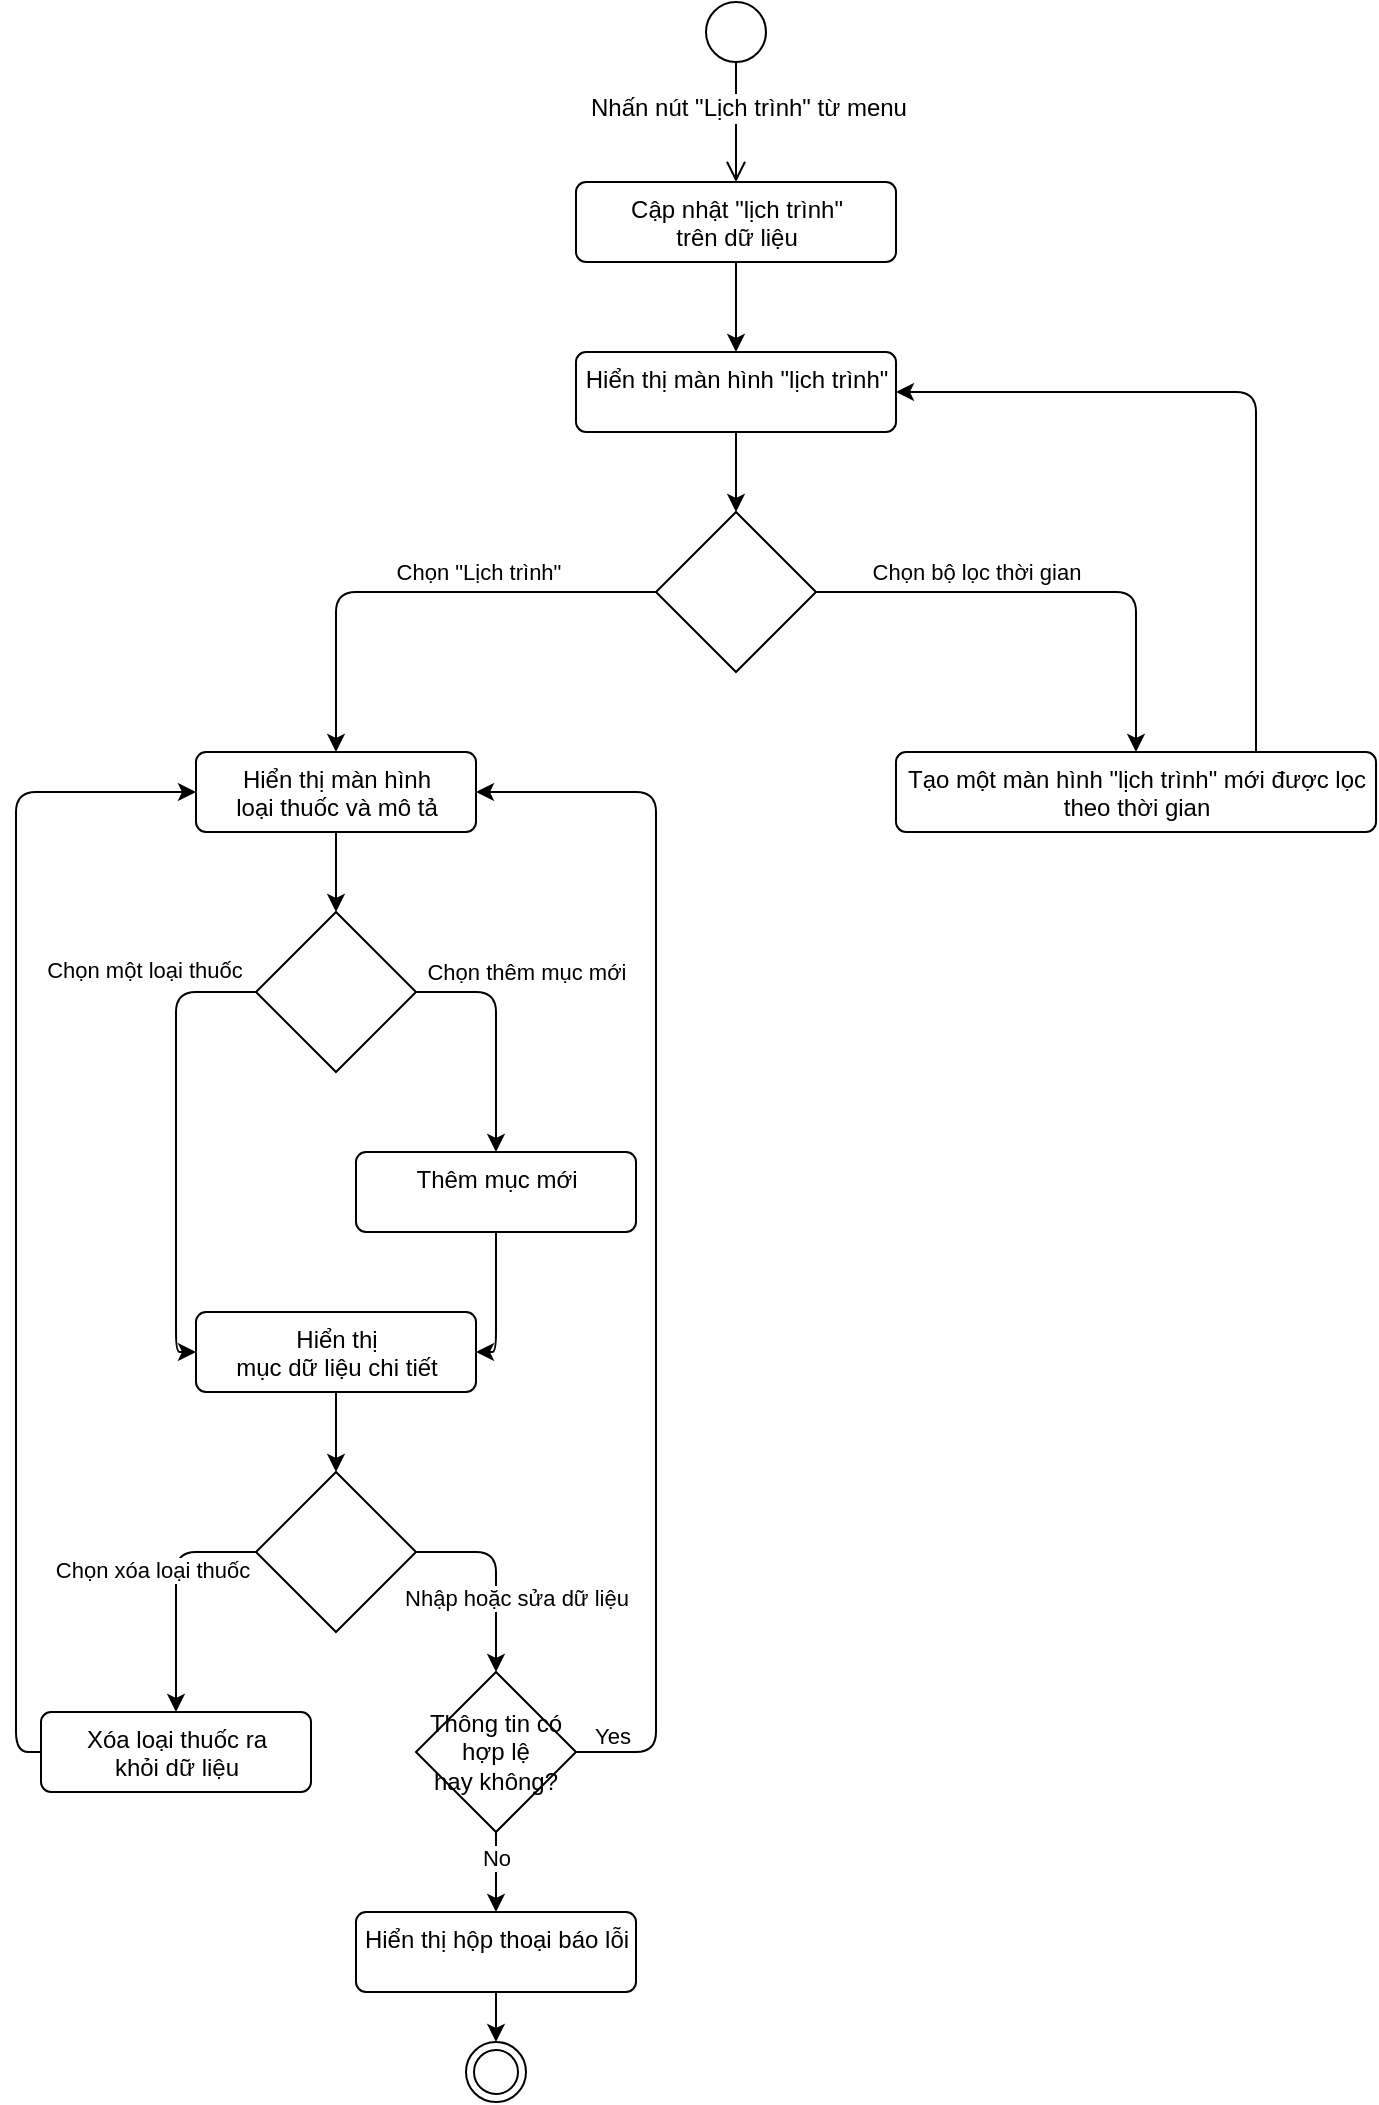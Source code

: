 <mxfile>
    <diagram id="m-smuQZ3tWp5vd1Wv-vX" name="Page-1">
        <mxGraphModel dx="782" dy="568" grid="1" gridSize="10" guides="1" tooltips="1" connect="1" arrows="1" fold="1" page="1" pageScale="1" pageWidth="850" pageHeight="1100" math="0" shadow="0">
            <root>
                <mxCell id="0"/>
                <mxCell id="1" parent="0"/>
                <mxCell id="07s2pkMZrE9FU4j_POgc-5" value="" style="ellipse;strokeColor=default;fillColor=default;" parent="1" vertex="1">
                    <mxGeometry x="425" y="25" width="30" height="30" as="geometry"/>
                </mxCell>
                <mxCell id="kKSSV0pdLDQAa24ro0ib-4" value="" style="endArrow=open;startArrow=none;endFill=0;startFill=0;endSize=8;html=1;verticalAlign=bottom;labelBackgroundColor=none;strokeWidth=1;exitX=0.5;exitY=1;exitDx=0;exitDy=0;entryX=0.5;entryY=0;entryDx=0;entryDy=0;" parent="1" source="07s2pkMZrE9FU4j_POgc-5" target="kROlDfm4qN2trWCmuW8O-1" edge="1">
                    <mxGeometry width="160" relative="1" as="geometry">
                        <mxPoint x="440" y="95" as="sourcePoint"/>
                        <mxPoint x="440" y="105" as="targetPoint"/>
                    </mxGeometry>
                </mxCell>
                <mxCell id="6DHz0Ag_fvfWVsrVTo_6-12" value="" style="edgeStyle=none;html=1;fontFamily=Helvetica;exitX=0.5;exitY=1;exitDx=0;exitDy=0;entryX=0.5;entryY=0;entryDx=0;entryDy=0;" parent="1" source="kROlDfm4qN2trWCmuW8O-1" target="07s2pkMZrE9FU4j_POgc-13" edge="1">
                    <mxGeometry relative="1" as="geometry">
                        <mxPoint x="440" y="145" as="targetPoint"/>
                        <mxPoint x="440" y="120" as="sourcePoint"/>
                    </mxGeometry>
                </mxCell>
                <mxCell id="6DHz0Ag_fvfWVsrVTo_6-15" value="" style="edgeStyle=none;html=1;fontFamily=Helvetica;entryX=0;entryY=0.5;entryDx=0;entryDy=0;" parent="1" target="07s2pkMZrE9FU4j_POgc-13" edge="1">
                    <mxGeometry relative="1" as="geometry">
                        <mxPoint x="560" y="205" as="targetPoint"/>
                        <mxPoint x="495" y="200" as="sourcePoint"/>
                    </mxGeometry>
                </mxCell>
                <mxCell id="6DHz0Ag_fvfWVsrVTo_6-17" value="" style="edgeStyle=none;html=1;fontFamily=Helvetica;exitX=0.5;exitY=1;exitDx=0;exitDy=0;" parent="1" source="07s2pkMZrE9FU4j_POgc-13" target="6DHz0Ag_fvfWVsrVTo_6-16" edge="1">
                    <mxGeometry relative="1" as="geometry">
                        <mxPoint x="640" y="235" as="sourcePoint"/>
                    </mxGeometry>
                </mxCell>
                <mxCell id="VMrrEeSAnlXlzazqN0B1-26" style="edgeStyle=none;html=1;entryX=0.5;entryY=0;entryDx=0;entryDy=0;exitX=1;exitY=0.5;exitDx=0;exitDy=0;" parent="1" source="6DHz0Ag_fvfWVsrVTo_6-16" target="6DHz0Ag_fvfWVsrVTo_6-24" edge="1">
                    <mxGeometry relative="1" as="geometry">
                        <Array as="points">
                            <mxPoint x="640" y="320"/>
                        </Array>
                    </mxGeometry>
                </mxCell>
                <mxCell id="VMrrEeSAnlXlzazqN0B1-27" value="Chọn bộ lọc thời gian" style="edgeLabel;html=1;align=center;verticalAlign=middle;resizable=0;points=[];fontColor=default;labelBackgroundColor=default;labelBorderColor=none;" parent="VMrrEeSAnlXlzazqN0B1-26" vertex="1" connectable="0">
                    <mxGeometry x="-0.461" y="1" relative="1" as="geometry">
                        <mxPoint x="15" y="-9" as="offset"/>
                    </mxGeometry>
                </mxCell>
                <mxCell id="VMrrEeSAnlXlzazqN0B1-29" style="edgeStyle=none;html=1;entryX=0.5;entryY=0;entryDx=0;entryDy=0;exitX=0;exitY=0.5;exitDx=0;exitDy=0;" parent="1" source="6DHz0Ag_fvfWVsrVTo_6-16" target="07s2pkMZrE9FU4j_POgc-16" edge="1">
                    <mxGeometry relative="1" as="geometry">
                        <Array as="points">
                            <mxPoint x="240" y="320"/>
                        </Array>
                    </mxGeometry>
                </mxCell>
                <mxCell id="VMrrEeSAnlXlzazqN0B1-30" value="Chọn &quot;Lịch trình&quot;" style="edgeLabel;html=1;align=center;verticalAlign=middle;resizable=0;points=[];fontColor=default;labelBackgroundColor=default;labelBorderColor=none;" parent="VMrrEeSAnlXlzazqN0B1-29" vertex="1" connectable="0">
                    <mxGeometry x="-0.236" y="-3" relative="1" as="geometry">
                        <mxPoint x="2" y="-7" as="offset"/>
                    </mxGeometry>
                </mxCell>
                <mxCell id="6DHz0Ag_fvfWVsrVTo_6-16" value="" style="rhombus;whiteSpace=wrap;html=1;fillColor=default;strokeColor=default;fontColor=default;" parent="1" vertex="1">
                    <mxGeometry x="400" y="280" width="80" height="80" as="geometry"/>
                </mxCell>
                <mxCell id="07s2pkMZrE9FU4j_POgc-13" value="Hiển thị màn hình &quot;lịch trình&quot;" style="html=1;align=center;verticalAlign=top;rounded=1;absoluteArcSize=1;arcSize=10;dashed=0;fillColor=default;strokeColor=default;fontColor=default;" parent="1" vertex="1">
                    <mxGeometry x="360" y="200" width="160" height="40" as="geometry"/>
                </mxCell>
                <mxCell id="07s2pkMZrE9FU4j_POgc-30" style="edgeStyle=none;html=1;exitX=0.213;exitY=0.992;exitDx=0;exitDy=0;entryX=0.5;entryY=0;entryDx=0;entryDy=0;exitPerimeter=0;strokeColor=none;" parent="1" source="07s2pkMZrE9FU4j_POgc-16" edge="1">
                    <mxGeometry relative="1" as="geometry">
                        <mxPoint x="115" y="563.4" as="targetPoint"/>
                        <Array as="points">
                            <mxPoint x="315" y="483.4"/>
                            <mxPoint x="115" y="483.4"/>
                        </Array>
                    </mxGeometry>
                </mxCell>
                <mxCell id="07s2pkMZrE9FU4j_POgc-37" style="edgeStyle=none;html=1;exitX=0;exitY=0.5;exitDx=0;exitDy=0;entryX=0;entryY=0.5;entryDx=0;entryDy=0;" parent="1" source="7" target="07s2pkMZrE9FU4j_POgc-28" edge="1">
                    <mxGeometry relative="1" as="geometry">
                        <Array as="points">
                            <mxPoint x="160" y="520"/>
                            <mxPoint x="160" y="700"/>
                        </Array>
                        <mxPoint x="220.0" y="480" as="sourcePoint"/>
                    </mxGeometry>
                </mxCell>
                <mxCell id="07s2pkMZrE9FU4j_POgc-38" style="edgeStyle=none;html=1;exitX=1;exitY=0.5;exitDx=0;exitDy=0;entryX=0.5;entryY=0;entryDx=0;entryDy=0;" parent="1" source="7" target="07s2pkMZrE9FU4j_POgc-34" edge="1">
                    <mxGeometry relative="1" as="geometry">
                        <mxPoint x="260.0" y="480" as="sourcePoint"/>
                        <Array as="points">
                            <mxPoint x="320" y="520"/>
                        </Array>
                    </mxGeometry>
                </mxCell>
                <mxCell id="8" style="edgeStyle=none;html=1;entryX=0.5;entryY=0;entryDx=0;entryDy=0;" parent="1" source="07s2pkMZrE9FU4j_POgc-16" target="7" edge="1">
                    <mxGeometry relative="1" as="geometry"/>
                </mxCell>
                <mxCell id="07s2pkMZrE9FU4j_POgc-16" value="Hiển thị màn hình &lt;br&gt;loại thuốc và mô tả" style="html=1;align=center;verticalAlign=top;rounded=1;absoluteArcSize=1;arcSize=10;dashed=0;strokeColor=default;fillColor=default;fontColor=default;" parent="1" vertex="1">
                    <mxGeometry x="170" y="400" width="140" height="40" as="geometry"/>
                </mxCell>
                <mxCell id="VMrrEeSAnlXlzazqN0B1-31" style="edgeStyle=none;html=1;entryX=1;entryY=0.5;entryDx=0;entryDy=0;exitX=0.75;exitY=0;exitDx=0;exitDy=0;" parent="1" source="6DHz0Ag_fvfWVsrVTo_6-24" target="07s2pkMZrE9FU4j_POgc-13" edge="1">
                    <mxGeometry relative="1" as="geometry">
                        <Array as="points">
                            <mxPoint x="700" y="220"/>
                        </Array>
                        <mxPoint x="680" y="320" as="sourcePoint"/>
                    </mxGeometry>
                </mxCell>
                <mxCell id="6DHz0Ag_fvfWVsrVTo_6-24" value="Tạo một màn hình &quot;lịch trình&quot; mới được lọc &lt;br&gt;theo thời gian" style="html=1;align=center;verticalAlign=top;rounded=1;absoluteArcSize=1;arcSize=10;dashed=0;strokeColor=default;fillColor=default;fontColor=default;" parent="1" vertex="1">
                    <mxGeometry x="520" y="400" width="240" height="40" as="geometry"/>
                </mxCell>
                <mxCell id="07s2pkMZrE9FU4j_POgc-23" style="edgeStyle=none;html=1;exitX=1;exitY=0.5;exitDx=0;exitDy=0;entryX=1;entryY=0.5;entryDx=0;entryDy=0;" parent="1" source="07s2pkMZrE9FU4j_POgc-20" target="07s2pkMZrE9FU4j_POgc-16" edge="1">
                    <mxGeometry relative="1" as="geometry">
                        <mxPoint x="350" y="600" as="targetPoint"/>
                        <Array as="points">
                            <mxPoint x="400" y="900"/>
                            <mxPoint x="400" y="420"/>
                        </Array>
                        <mxPoint x="390" y="800" as="sourcePoint"/>
                    </mxGeometry>
                </mxCell>
                <mxCell id="VMrrEeSAnlXlzazqN0B1-32" style="edgeStyle=none;html=1;exitX=0.5;exitY=1;exitDx=0;exitDy=0;entryX=0.5;entryY=0;entryDx=0;entryDy=0;" parent="1" source="07s2pkMZrE9FU4j_POgc-20" target="kKSSV0pdLDQAa24ro0ib-21" edge="1">
                    <mxGeometry relative="1" as="geometry"/>
                </mxCell>
                <mxCell id="VMrrEeSAnlXlzazqN0B1-33" value="No" style="edgeLabel;html=1;align=center;verticalAlign=middle;resizable=0;points=[];fontColor=default;labelBackgroundColor=default;labelBorderColor=none;" parent="VMrrEeSAnlXlzazqN0B1-32" vertex="1" connectable="0">
                    <mxGeometry x="-0.521" y="1" relative="1" as="geometry">
                        <mxPoint x="-1" y="3" as="offset"/>
                    </mxGeometry>
                </mxCell>
                <mxCell id="07s2pkMZrE9FU4j_POgc-20" value="Thông tin có hợp lệ &lt;br&gt;hay không?" style="rhombus;whiteSpace=wrap;html=1;fillColor=default;strokeColor=default;fontColor=default;" parent="1" vertex="1">
                    <mxGeometry x="280" y="860" width="80" height="80" as="geometry"/>
                </mxCell>
                <mxCell id="VMrrEeSAnlXlzazqN0B1-3" style="edgeStyle=none;html=1;entryX=0.5;entryY=0;entryDx=0;entryDy=0;" parent="1" source="kKSSV0pdLDQAa24ro0ib-21" target="UZ3tQ7VzCqlkZ4Yggond-1" edge="1">
                    <mxGeometry relative="1" as="geometry">
                        <mxPoint x="320" y="1033.4" as="targetPoint"/>
                    </mxGeometry>
                </mxCell>
                <mxCell id="kKSSV0pdLDQAa24ro0ib-21" value="Hiển thị hộp thoại báo lỗi" style="html=1;align=center;verticalAlign=top;rounded=1;absoluteArcSize=1;arcSize=10;dashed=0;fillColor=default;strokeColor=default;fontColor=default;" parent="1" vertex="1">
                    <mxGeometry x="250" y="980" width="140" height="40" as="geometry"/>
                </mxCell>
                <mxCell id="07s2pkMZrE9FU4j_POgc-29" style="edgeStyle=none;html=1;exitX=1;exitY=0.5;exitDx=0;exitDy=0;entryX=0.5;entryY=0;entryDx=0;entryDy=0;" parent="1" source="3" target="07s2pkMZrE9FU4j_POgc-20" edge="1">
                    <mxGeometry relative="1" as="geometry">
                        <mxPoint x="320" y="850" as="targetPoint"/>
                        <mxPoint x="280" y="860" as="sourcePoint"/>
                        <Array as="points">
                            <mxPoint x="320" y="800"/>
                        </Array>
                    </mxGeometry>
                </mxCell>
                <mxCell id="kKSSV0pdLDQAa24ro0ib-25" value="Nhập hoặc sửa dữ liệu" style="edgeLabel;html=1;align=center;verticalAlign=middle;resizable=0;points=[];fontColor=default;labelBackgroundColor=default;labelBorderColor=none;" parent="07s2pkMZrE9FU4j_POgc-29" connectable="0" vertex="1">
                    <mxGeometry x="-0.413" y="4" relative="1" as="geometry">
                        <mxPoint x="20" y="27" as="offset"/>
                    </mxGeometry>
                </mxCell>
                <mxCell id="VMrrEeSAnlXlzazqN0B1-22" style="edgeStyle=none;html=1;entryX=0.5;entryY=0;entryDx=0;entryDy=0;exitX=0;exitY=0.5;exitDx=0;exitDy=0;" parent="1" source="3" target="VMrrEeSAnlXlzazqN0B1-13" edge="1">
                    <mxGeometry relative="1" as="geometry">
                        <Array as="points">
                            <mxPoint x="160" y="800"/>
                        </Array>
                    </mxGeometry>
                </mxCell>
                <mxCell id="VMrrEeSAnlXlzazqN0B1-23" value="Chọn xóa loại thuốc" style="edgeLabel;html=1;align=center;verticalAlign=middle;resizable=0;points=[];fontColor=default;labelBackgroundColor=default;labelBorderColor=none;" parent="VMrrEeSAnlXlzazqN0B1-22" vertex="1" connectable="0">
                    <mxGeometry x="-0.217" y="-1" relative="1" as="geometry">
                        <mxPoint x="-11" y="2" as="offset"/>
                    </mxGeometry>
                </mxCell>
                <mxCell id="4" style="edgeStyle=none;html=1;entryX=0.5;entryY=0;entryDx=0;entryDy=0;" parent="1" source="07s2pkMZrE9FU4j_POgc-28" target="3" edge="1">
                    <mxGeometry relative="1" as="geometry"/>
                </mxCell>
                <mxCell id="07s2pkMZrE9FU4j_POgc-28" value="Hiển thị &lt;br&gt;mục dữ liệu chi tiết" style="html=1;align=center;verticalAlign=top;rounded=1;absoluteArcSize=1;arcSize=10;dashed=0;strokeColor=default;fillColor=default;fontColor=default;" parent="1" vertex="1">
                    <mxGeometry x="170" y="680" width="140" height="40" as="geometry"/>
                </mxCell>
                <mxCell id="07s2pkMZrE9FU4j_POgc-35" style="edgeStyle=none;html=1;entryX=1;entryY=0.5;entryDx=0;entryDy=0;" parent="1" source="07s2pkMZrE9FU4j_POgc-34" target="07s2pkMZrE9FU4j_POgc-28" edge="1">
                    <mxGeometry relative="1" as="geometry">
                        <Array as="points">
                            <mxPoint x="320" y="700"/>
                        </Array>
                    </mxGeometry>
                </mxCell>
                <mxCell id="07s2pkMZrE9FU4j_POgc-34" value="Thêm mục mới" style="html=1;align=center;verticalAlign=top;rounded=1;absoluteArcSize=1;arcSize=10;dashed=0;strokeColor=default;fillColor=default;fontColor=default;" parent="1" vertex="1">
                    <mxGeometry x="250" y="600" width="140" height="40" as="geometry"/>
                </mxCell>
                <mxCell id="kROlDfm4qN2trWCmuW8O-1" value="Cập nhật &quot;lịch trình&quot; &lt;br&gt;trên dữ liệu" style="html=1;align=center;verticalAlign=top;rounded=1;absoluteArcSize=1;arcSize=10;dashed=0;fillColor=default;strokeColor=default;fontColor=default;" parent="1" vertex="1">
                    <mxGeometry x="360" y="115" width="160" height="40" as="geometry"/>
                </mxCell>
                <mxCell id="VMrrEeSAnlXlzazqN0B1-25" style="edgeStyle=none;html=1;entryX=0;entryY=0.5;entryDx=0;entryDy=0;exitX=0;exitY=0.5;exitDx=0;exitDy=0;" parent="1" source="VMrrEeSAnlXlzazqN0B1-13" target="07s2pkMZrE9FU4j_POgc-16" edge="1">
                    <mxGeometry relative="1" as="geometry">
                        <mxPoint x="80" y="800" as="sourcePoint"/>
                        <Array as="points">
                            <mxPoint x="80" y="900"/>
                            <mxPoint x="80" y="420"/>
                        </Array>
                    </mxGeometry>
                </mxCell>
                <mxCell id="VMrrEeSAnlXlzazqN0B1-13" value="Xóa loại thuốc ra &lt;br&gt;khỏi dữ liệu" style="html=1;align=center;verticalAlign=top;rounded=1;absoluteArcSize=1;arcSize=10;dashed=0;strokeColor=default;fillColor=default;fontColor=default;" parent="1" vertex="1">
                    <mxGeometry x="92.5" y="880" width="135" height="40" as="geometry"/>
                </mxCell>
                <mxCell id="UZ3tQ7VzCqlkZ4Yggond-1" value="" style="ellipse;html=1;shape=endState;fillColor=default;strokeColor=default;" parent="1" vertex="1">
                    <mxGeometry x="305" y="1045" width="30" height="30" as="geometry"/>
                </mxCell>
                <mxCell id="3" value="" style="rhombus;whiteSpace=wrap;html=1;fillColor=default;strokeColor=default;fontColor=default;" parent="1" vertex="1">
                    <mxGeometry x="200" y="760" width="80" height="80" as="geometry"/>
                </mxCell>
                <mxCell id="7" value="" style="rhombus;whiteSpace=wrap;html=1;fillColor=default;strokeColor=default;fontColor=default;" parent="1" vertex="1">
                    <mxGeometry x="200" y="480" width="80" height="80" as="geometry"/>
                </mxCell>
                <mxCell id="07s2pkMZrE9FU4j_POgc-24" value="Yes" style="edgeLabel;html=1;align=center;verticalAlign=middle;resizable=0;points=[];fontColor=default;labelBackgroundColor=default;labelBorderColor=none;" parent="1" connectable="0" vertex="1">
                    <mxGeometry x="380.0" y="890.0" as="geometry">
                        <mxPoint x="-2" y="2" as="offset"/>
                    </mxGeometry>
                </mxCell>
                <mxCell id="07s2pkMZrE9FU4j_POgc-39" value="Chọn thêm mục mới" style="edgeLabel;html=1;align=center;verticalAlign=middle;resizable=0;points=[];fontColor=default;labelBackgroundColor=default;labelBorderColor=none;" parent="1" connectable="0" vertex="1">
                    <mxGeometry x="334.998" y="510" as="geometry"/>
                </mxCell>
                <mxCell id="07s2pkMZrE9FU4j_POgc-40" value="Chọn một loại thuốc" style="edgeLabel;html=1;align=center;verticalAlign=middle;resizable=0;points=[];fontColor=default;labelBackgroundColor=default;labelBorderColor=none;" parent="1" connectable="0" vertex="1">
                    <mxGeometry x="149.998" y="510" as="geometry">
                        <mxPoint x="-6" y="-1" as="offset"/>
                    </mxGeometry>
                </mxCell>
                <mxCell id="UYuMyrNemvjMnLTvtcO2-9" value="&lt;span style=&quot;font-size: 12px;&quot;&gt;Nhấn nút &quot;Lịch trình&quot; từ menu&lt;/span&gt;" style="edgeLabel;html=1;align=center;verticalAlign=middle;resizable=0;points=[];fontColor=default;labelBackgroundColor=default;labelBorderColor=none;" parent="1" vertex="1" connectable="0">
                    <mxGeometry x="440.002" y="80" as="geometry">
                        <mxPoint x="6" y="-2" as="offset"/>
                    </mxGeometry>
                </mxCell>
            </root>
        </mxGraphModel>
    </diagram>
    <diagram id="nwYuLdeBcK9p0a6AWQzT" name="Page-2">
        <mxGraphModel dx="782" dy="568" grid="1" gridSize="10" guides="1" tooltips="1" connect="1" arrows="1" fold="1" page="1" pageScale="1" pageWidth="850" pageHeight="1100" math="0" shadow="0">
            <root>
                <mxCell id="0"/>
                <mxCell id="1" parent="0"/>
                <mxCell id="d_o69x3hT57u75AAa6D6-3" style="edgeStyle=none;html=1;entryX=0.5;entryY=0;entryDx=0;entryDy=0;" parent="1" source="d_o69x3hT57u75AAa6D6-1" target="d_o69x3hT57u75AAa6D6-2" edge="1">
                    <mxGeometry relative="1" as="geometry"/>
                </mxCell>
                <mxCell id="d_o69x3hT57u75AAa6D6-1" value="" style="ellipse;strokeColor=default;fillColor=default;" parent="1" vertex="1">
                    <mxGeometry x="345" y="25" width="30" height="30" as="geometry"/>
                </mxCell>
                <mxCell id="OLQUmn3Dq6ofS2Och_oJ-1" style="edgeStyle=none;html=1;entryX=0.5;entryY=0;entryDx=0;entryDy=0;" parent="1" source="d_o69x3hT57u75AAa6D6-2" target="PnwjzrtE5DjLxzYy0clK-1" edge="1">
                    <mxGeometry relative="1" as="geometry"/>
                </mxCell>
                <mxCell id="d_o69x3hT57u75AAa6D6-2" value="Check time schedule" style="html=1;align=center;verticalAlign=top;rounded=0;absoluteArcSize=1;arcSize=10;dashed=0;strokeColor=default;fillColor=default;fontColor=default;gradientColor=none;shadow=1;" parent="1" vertex="1">
                    <mxGeometry x="290" y="80" width="140" height="40" as="geometry"/>
                </mxCell>
                <mxCell id="_o5gprYMVOXElnT-oMX5-2" style="edgeStyle=none;html=1;entryX=0.5;entryY=0;entryDx=0;entryDy=0;" parent="1" source="PnwjzrtE5DjLxzYy0clK-1" target="_o5gprYMVOXElnT-oMX5-1" edge="1">
                    <mxGeometry relative="1" as="geometry">
                        <Array as="points">
                            <mxPoint x="520" y="200"/>
                        </Array>
                    </mxGeometry>
                </mxCell>
                <mxCell id="Xhehoy3lNET_33aS6uVN-1" value="Yes" style="edgeLabel;html=1;align=center;verticalAlign=middle;resizable=0;points=[];fontColor=default;labelBackgroundColor=default;" parent="_o5gprYMVOXElnT-oMX5-2" connectable="0" vertex="1">
                    <mxGeometry x="-0.693" y="-2" relative="1" as="geometry">
                        <mxPoint as="offset"/>
                    </mxGeometry>
                </mxCell>
                <mxCell id="_o5gprYMVOXElnT-oMX5-4" style="edgeStyle=none;html=1;entryX=0.5;entryY=0;entryDx=0;entryDy=0;" parent="1" source="PnwjzrtE5DjLxzYy0clK-1" target="_o5gprYMVOXElnT-oMX5-3" edge="1">
                    <mxGeometry relative="1" as="geometry">
                        <Array as="points">
                            <mxPoint x="240" y="200"/>
                            <mxPoint x="240" y="560"/>
                            <mxPoint x="360" y="560"/>
                        </Array>
                    </mxGeometry>
                </mxCell>
                <mxCell id="PnwjzrtE5DjLxzYy0clK-1" value="Nếu tới thời gian uống thuốc" style="rhombus;whiteSpace=wrap;html=1;fillColor=default;strokeColor=default;fontColor=default;gradientColor=none;shadow=1;rounded=0;" parent="1" vertex="1">
                    <mxGeometry x="320" y="160" width="80" height="80" as="geometry"/>
                </mxCell>
                <mxCell id="Xhehoy3lNET_33aS6uVN-2" style="edgeStyle=none;html=1;entryX=0.5;entryY=0;entryDx=0;entryDy=0;" parent="1" source="_o5gprYMVOXElnT-oMX5-1" target="IZW9mgCHdk0LBGOS3dAE-3" edge="1">
                    <mxGeometry relative="1" as="geometry">
                        <mxPoint x="690" y="320" as="targetPoint"/>
                        <Array as="points">
                            <mxPoint x="680" y="320"/>
                        </Array>
                    </mxGeometry>
                </mxCell>
                <mxCell id="Xhehoy3lNET_33aS6uVN-3" value="No" style="edgeLabel;html=1;align=center;verticalAlign=middle;resizable=0;points=[];fontColor=default;labelBackgroundColor=default;" parent="Xhehoy3lNET_33aS6uVN-2" connectable="0" vertex="1">
                    <mxGeometry x="-0.329" y="2" relative="1" as="geometry">
                        <mxPoint as="offset"/>
                    </mxGeometry>
                </mxCell>
                <mxCell id="Xhehoy3lNET_33aS6uVN-4" style="edgeStyle=none;html=1;exitX=0;exitY=0.5;exitDx=0;exitDy=0;entryX=0;entryY=0.5;entryDx=0;entryDy=0;" parent="1" source="_o5gprYMVOXElnT-oMX5-1" target="_o5gprYMVOXElnT-oMX5-3" edge="1">
                    <mxGeometry relative="1" as="geometry">
                        <Array as="points">
                            <mxPoint x="200" y="320"/>
                            <mxPoint x="200" y="620"/>
                        </Array>
                    </mxGeometry>
                </mxCell>
                <mxCell id="Xhehoy3lNET_33aS6uVN-5" value="Yes" style="edgeLabel;html=1;align=center;verticalAlign=middle;resizable=0;points=[];fontColor=default;labelBackgroundColor=default;" parent="Xhehoy3lNET_33aS6uVN-4" connectable="0" vertex="1">
                    <mxGeometry x="-0.52" y="-4" relative="1" as="geometry">
                        <mxPoint as="offset"/>
                    </mxGeometry>
                </mxCell>
                <mxCell id="_o5gprYMVOXElnT-oMX5-1" value="Check xem đã xác nhận uống thuốc chưa" style="rhombus;whiteSpace=wrap;html=1;fillColor=default;strokeColor=default;fontColor=default;gradientColor=none;shadow=1;rounded=0;" parent="1" vertex="1">
                    <mxGeometry x="480" y="280" width="80" height="80" as="geometry"/>
                </mxCell>
                <mxCell id="_o5gprYMVOXElnT-oMX5-3" value="" style="ellipse;html=1;shape=endState;strokeColor=default;fillColor=default;" parent="1" vertex="1">
                    <mxGeometry x="345" y="605" width="30" height="30" as="geometry"/>
                </mxCell>
                <mxCell id="IZW9mgCHdk0LBGOS3dAE-5" style="edgeStyle=none;html=1;entryX=0.5;entryY=0;entryDx=0;entryDy=0;" parent="1" source="IZW9mgCHdk0LBGOS3dAE-3" target="IZW9mgCHdk0LBGOS3dAE-4" edge="1">
                    <mxGeometry relative="1" as="geometry"/>
                </mxCell>
                <mxCell id="IZW9mgCHdk0LBGOS3dAE-3" value="Thông báo người dùng" style="html=1;align=center;verticalAlign=top;rounded=0;absoluteArcSize=1;arcSize=10;dashed=0;strokeColor=default;fillColor=default;fontColor=default;gradientColor=none;shadow=1;" parent="1" vertex="1">
                    <mxGeometry x="610" y="360" width="140" height="40" as="geometry"/>
                </mxCell>
                <mxCell id="IZW9mgCHdk0LBGOS3dAE-6" style="edgeStyle=none;html=1;entryX=0.5;entryY=1;entryDx=0;entryDy=0;exitX=0;exitY=0.5;exitDx=0;exitDy=0;" parent="1" source="IZW9mgCHdk0LBGOS3dAE-8" target="PnwjzrtE5DjLxzYy0clK-1" edge="1">
                    <mxGeometry relative="1" as="geometry">
                        <Array as="points">
                            <mxPoint x="360" y="500"/>
                        </Array>
                    </mxGeometry>
                </mxCell>
                <mxCell id="IZW9mgCHdk0LBGOS3dAE-9" style="edgeStyle=none;html=1;entryX=1;entryY=0.5;entryDx=0;entryDy=0;" parent="1" source="IZW9mgCHdk0LBGOS3dAE-4" target="IZW9mgCHdk0LBGOS3dAE-8" edge="1">
                    <mxGeometry relative="1" as="geometry"/>
                </mxCell>
                <mxCell id="IZW9mgCHdk0LBGOS3dAE-4" value="Đợi 15 phút" style="html=1;align=center;verticalAlign=top;rounded=0;absoluteArcSize=1;arcSize=10;dashed=0;strokeColor=default;fillColor=default;fontColor=default;gradientColor=none;shadow=1;" parent="1" vertex="1">
                    <mxGeometry x="610" y="480" width="140" height="40" as="geometry"/>
                </mxCell>
                <mxCell id="IZW9mgCHdk0LBGOS3dAE-12" style="edgeStyle=none;html=1;entryX=0.5;entryY=0;entryDx=0;entryDy=0;" parent="1" source="IZW9mgCHdk0LBGOS3dAE-8" target="IZW9mgCHdk0LBGOS3dAE-11" edge="1">
                    <mxGeometry relative="1" as="geometry"/>
                </mxCell>
                <mxCell id="IZW9mgCHdk0LBGOS3dAE-8" value="Check xem đã hết thời gian uống thuốc" style="rhombus;whiteSpace=wrap;html=1;fillColor=default;strokeColor=default;fontColor=default;gradientColor=none;shadow=1;rounded=0;" parent="1" vertex="1">
                    <mxGeometry x="480" y="460" width="80" height="80" as="geometry"/>
                </mxCell>
                <mxCell id="IZW9mgCHdk0LBGOS3dAE-14" style="edgeStyle=none;html=1;entryX=1;entryY=0.5;entryDx=0;entryDy=0;" parent="1" source="IZW9mgCHdk0LBGOS3dAE-11" target="_o5gprYMVOXElnT-oMX5-3" edge="1">
                    <mxGeometry relative="1" as="geometry"/>
                </mxCell>
                <mxCell id="IZW9mgCHdk0LBGOS3dAE-11" value="Đánh dấu và thông báo &lt;br&gt;người dùng bỏ cử" style="html=1;align=center;verticalAlign=top;rounded=0;absoluteArcSize=1;arcSize=10;dashed=0;strokeColor=default;fillColor=default;fontColor=default;gradientColor=none;shadow=1;" parent="1" vertex="1">
                    <mxGeometry x="450" y="600" width="140" height="40" as="geometry"/>
                </mxCell>
                <mxCell id="IZW9mgCHdk0LBGOS3dAE-1" value="No" style="edgeLabel;html=1;align=center;verticalAlign=middle;resizable=0;points=[];fontColor=default;labelBackgroundColor=default;" parent="1" connectable="0" vertex="1">
                    <mxGeometry x="280" y="190" as="geometry">
                        <mxPoint x="-6" y="6" as="offset"/>
                    </mxGeometry>
                </mxCell>
                <mxCell id="IZW9mgCHdk0LBGOS3dAE-10" value="No" style="edgeLabel;html=1;align=center;verticalAlign=middle;resizable=0;points=[];fontColor=default;labelBackgroundColor=default;" parent="1" connectable="0" vertex="1">
                    <mxGeometry x="440" y="490" as="geometry">
                        <mxPoint x="-6" y="6" as="offset"/>
                    </mxGeometry>
                </mxCell>
            </root>
        </mxGraphModel>
    </diagram>
    <diagram id="jSWbrsr6lisAm6MnRPv8" name="Page-3">
        <mxGraphModel dx="782" dy="568" grid="1" gridSize="10" guides="1" tooltips="1" connect="1" arrows="1" fold="1" page="1" pageScale="1" pageWidth="850" pageHeight="1100" math="0" shadow="0">
            <root>
                <mxCell id="0"/>
                <mxCell id="1" parent="0"/>
                <mxCell id="q_JnUQASTU2m6cAwG5xY-2" style="edgeStyle=none;html=1;entryX=0.5;entryY=0;entryDx=0;entryDy=0;" parent="1" source="wnQk6YX_-ZgvauM1Yzes-1" target="wnQk6YX_-ZgvauM1Yzes-3" edge="1">
                    <mxGeometry relative="1" as="geometry"/>
                </mxCell>
                <mxCell id="wnQk6YX_-ZgvauM1Yzes-1" value="" style="ellipse;strokeColor=default;fillColor=default;" parent="1" vertex="1">
                    <mxGeometry x="425" y="25" width="30" height="30" as="geometry"/>
                </mxCell>
                <mxCell id="wnQk6YX_-ZgvauM1Yzes-2" value="" style="ellipse;html=1;shape=endState;strokeColor=default;fillColor=default;" parent="1" vertex="1">
                    <mxGeometry x="225" y="1045" width="30" height="30" as="geometry"/>
                </mxCell>
                <mxCell id="-EvguIiDVV0eS0kSkt67-11" style="edgeStyle=none;html=1;entryX=0.5;entryY=0;entryDx=0;entryDy=0;" parent="1" source="wnQk6YX_-ZgvauM1Yzes-3" target="CrzRxahoD1yqX0nXjaQ4-4" edge="1">
                    <mxGeometry relative="1" as="geometry"/>
                </mxCell>
                <mxCell id="wnQk6YX_-ZgvauM1Yzes-3" value="Nhấn nút &lt;br&gt;Môi trường xung quanh" style="html=1;align=center;verticalAlign=top;rounded=1;absoluteArcSize=1;arcSize=10;dashed=0;fillColor=default;strokeColor=default;" parent="1" vertex="1">
                    <mxGeometry x="370" y="80" width="140" height="40" as="geometry"/>
                </mxCell>
                <mxCell id="-EvguIiDVV0eS0kSkt67-8" style="edgeStyle=none;html=1;entryX=0.5;entryY=0;entryDx=0;entryDy=0;" parent="1" source="q_JnUQASTU2m6cAwG5xY-1" target="-EvguIiDVV0eS0kSkt67-9" edge="1">
                    <mxGeometry relative="1" as="geometry">
                        <Array as="points">
                            <mxPoint x="240" y="360"/>
                        </Array>
                    </mxGeometry>
                </mxCell>
                <mxCell id="-EvguIiDVV0eS0kSkt67-12" style="edgeStyle=none;html=1;entryX=0.5;entryY=0;entryDx=0;entryDy=0;" parent="1" source="q_JnUQASTU2m6cAwG5xY-1" target="-EvguIiDVV0eS0kSkt67-1" edge="1">
                    <mxGeometry relative="1" as="geometry"/>
                </mxCell>
                <mxCell id="q_JnUQASTU2m6cAwG5xY-1" value="Các thiết bị cảm biến có hoạt động hay không" style="rhombus;whiteSpace=wrap;html=1;fillColor=default;strokeColor=default;" parent="1" vertex="1">
                    <mxGeometry x="400" y="320" width="80" height="80" as="geometry"/>
                </mxCell>
                <mxCell id="r1Lle0mGFfz6b1IhaPkq-4" style="edgeStyle=none;html=1;entryX=0.5;entryY=0;entryDx=0;entryDy=0;" parent="1" source="-EvguIiDVV0eS0kSkt67-1" target="-EvguIiDVV0eS0kSkt67-2" edge="1">
                    <mxGeometry relative="1" as="geometry"/>
                </mxCell>
                <mxCell id="-EvguIiDVV0eS0kSkt67-1" value="Các cảm biến lấy &lt;br&gt;dữ liệu từ môi trường" style="html=1;align=center;verticalAlign=top;rounded=1;absoluteArcSize=1;arcSize=10;dashed=0;fillColor=default;strokeColor=default;" parent="1" vertex="1">
                    <mxGeometry x="370" y="440" width="140" height="40" as="geometry"/>
                </mxCell>
                <mxCell id="r1Lle0mGFfz6b1IhaPkq-6" style="edgeStyle=none;html=1;entryX=0.5;entryY=0;entryDx=0;entryDy=0;" parent="1" source="-EvguIiDVV0eS0kSkt67-2" target="r1Lle0mGFfz6b1IhaPkq-5" edge="1">
                    <mxGeometry relative="1" as="geometry"/>
                </mxCell>
                <mxCell id="-EvguIiDVV0eS0kSkt67-2" value="Fetch dữ liệu từ server" style="html=1;align=center;verticalAlign=top;rounded=1;absoluteArcSize=1;arcSize=10;dashed=0;fillColor=default;strokeColor=default;" parent="1" vertex="1">
                    <mxGeometry x="370" y="520" width="140" height="40" as="geometry"/>
                </mxCell>
                <mxCell id="r1Lle0mGFfz6b1IhaPkq-2" style="edgeStyle=none;html=1;entryX=0.5;entryY=0;entryDx=0;entryDy=0;" parent="1" source="-EvguIiDVV0eS0kSkt67-9" target="wnQk6YX_-ZgvauM1Yzes-2" edge="1">
                    <mxGeometry relative="1" as="geometry"/>
                </mxCell>
                <mxCell id="-EvguIiDVV0eS0kSkt67-9" value="Báo lỗi" style="html=1;align=center;verticalAlign=top;rounded=1;absoluteArcSize=1;arcSize=10;dashed=0;strokeColor=default;fillColor=default;" parent="1" vertex="1">
                    <mxGeometry x="170" y="440" width="140" height="40" as="geometry"/>
                </mxCell>
                <mxCell id="r1Lle0mGFfz6b1IhaPkq-7" style="edgeStyle=none;html=1;entryX=1;entryY=0.5;entryDx=0;entryDy=0;" parent="1" source="r1Lle0mGFfz6b1IhaPkq-5" target="-EvguIiDVV0eS0kSkt67-2" edge="1">
                    <mxGeometry relative="1" as="geometry">
                        <Array as="points">
                            <mxPoint x="560" y="640"/>
                            <mxPoint x="560" y="540"/>
                        </Array>
                    </mxGeometry>
                </mxCell>
                <mxCell id="r1Lle0mGFfz6b1IhaPkq-11" style="edgeStyle=none;html=1;" parent="1" source="r1Lle0mGFfz6b1IhaPkq-5" target="r1Lle0mGFfz6b1IhaPkq-10" edge="1">
                    <mxGeometry relative="1" as="geometry"/>
                </mxCell>
                <mxCell id="r1Lle0mGFfz6b1IhaPkq-5" value="Dữ liệu được cập nhật trong thời gian thực" style="rhombus;whiteSpace=wrap;html=1;fillColor=default;strokeColor=default;" parent="1" vertex="1">
                    <mxGeometry x="400" y="600" width="80" height="80" as="geometry"/>
                </mxCell>
                <mxCell id="r1Lle0mGFfz6b1IhaPkq-10" value="" style="html=1;points=[];perimeter=orthogonalPerimeter;rotation=90;strokeColor=default;fillColor=default;" parent="1" vertex="1">
                    <mxGeometry x="437.5" y="600" width="5" height="240" as="geometry"/>
                </mxCell>
                <mxCell id="r1Lle0mGFfz6b1IhaPkq-12" value="Hiển thị bảng &lt;br&gt;các thông số" style="html=1;align=center;verticalAlign=top;rounded=1;absoluteArcSize=1;arcSize=10;dashed=0;strokeColor=default;fillColor=default;" parent="1" vertex="1">
                    <mxGeometry x="290" y="820" width="140" height="40" as="geometry"/>
                </mxCell>
                <mxCell id="r1Lle0mGFfz6b1IhaPkq-22" style="edgeStyle=none;html=1;entryX=0.5;entryY=0;entryDx=0;entryDy=0;" parent="1" source="r1Lle0mGFfz6b1IhaPkq-13" target="r1Lle0mGFfz6b1IhaPkq-14" edge="1">
                    <mxGeometry relative="1" as="geometry"/>
                </mxCell>
                <mxCell id="r1Lle0mGFfz6b1IhaPkq-13" value="So sánh các thông số &lt;br&gt;với mức cảnh báo" style="html=1;align=center;verticalAlign=top;rounded=1;absoluteArcSize=1;arcSize=10;dashed=0;strokeColor=default;fillColor=default;" parent="1" vertex="1">
                    <mxGeometry x="450" y="760" width="140" height="40" as="geometry"/>
                </mxCell>
                <mxCell id="r1Lle0mGFfz6b1IhaPkq-23" style="edgeStyle=none;html=1;entryX=0;entryY=0.5;entryDx=0;entryDy=0;" parent="1" source="r1Lle0mGFfz6b1IhaPkq-14" target="r1Lle0mGFfz6b1IhaPkq-15" edge="1">
                    <mxGeometry relative="1" as="geometry"/>
                </mxCell>
                <mxCell id="r1Lle0mGFfz6b1IhaPkq-14" value="Các thông số vượt quá ngưỡng cho phép" style="rhombus;whiteSpace=wrap;html=1;fillColor=default;strokeColor=default;" parent="1" vertex="1">
                    <mxGeometry x="480" y="840" width="80" height="80" as="geometry"/>
                </mxCell>
                <mxCell id="c5WmyByEFTsWVkbbnMnt-1" style="edgeStyle=none;html=1;exitX=0.5;exitY=0;exitDx=0;exitDy=0;entryX=1;entryY=0.5;entryDx=0;entryDy=0;" parent="1" source="r1Lle0mGFfz6b1IhaPkq-15" target="r1Lle0mGFfz6b1IhaPkq-12" edge="1">
                    <mxGeometry relative="1" as="geometry">
                        <Array as="points">
                            <mxPoint x="680" y="840"/>
                        </Array>
                    </mxGeometry>
                </mxCell>
                <mxCell id="r1Lle0mGFfz6b1IhaPkq-15" value="Cảnh báo người dùng" style="html=1;align=center;verticalAlign=top;rounded=1;absoluteArcSize=1;arcSize=10;dashed=0;strokeColor=default;fillColor=default;" parent="1" vertex="1">
                    <mxGeometry x="610" y="860" width="140" height="40" as="geometry"/>
                </mxCell>
                <mxCell id="r1Lle0mGFfz6b1IhaPkq-17" style="edgeStyle=none;html=1;exitX=0.5;exitY=0.833;exitDx=0;exitDy=0;exitPerimeter=0;entryX=0.5;entryY=0;entryDx=0;entryDy=0;" parent="1" source="r1Lle0mGFfz6b1IhaPkq-10" target="r1Lle0mGFfz6b1IhaPkq-12" edge="1">
                    <mxGeometry relative="1" as="geometry">
                        <mxPoint x="450" y="690" as="sourcePoint"/>
                        <mxPoint x="450" y="727.5" as="targetPoint"/>
                    </mxGeometry>
                </mxCell>
                <mxCell id="r1Lle0mGFfz6b1IhaPkq-18" style="edgeStyle=none;html=1;entryX=0.5;entryY=0;entryDx=0;entryDy=0;exitX=0.5;exitY=0.167;exitDx=0;exitDy=0;exitPerimeter=0;" parent="1" source="r1Lle0mGFfz6b1IhaPkq-10" target="r1Lle0mGFfz6b1IhaPkq-13" edge="1">
                    <mxGeometry relative="1" as="geometry">
                        <mxPoint x="550" y="740" as="sourcePoint"/>
                        <mxPoint x="370" y="770" as="targetPoint"/>
                    </mxGeometry>
                </mxCell>
                <mxCell id="r1Lle0mGFfz6b1IhaPkq-19" value="" style="html=1;points=[];perimeter=orthogonalPerimeter;rotation=90;fillColor=default;strokeColor=default;" parent="1" vertex="1">
                    <mxGeometry x="437.5" y="840" width="5" height="240" as="geometry"/>
                </mxCell>
                <mxCell id="r1Lle0mGFfz6b1IhaPkq-20" style="edgeStyle=none;html=1;exitX=0.5;exitY=1;exitDx=0;exitDy=0;entryX=0.5;entryY=0.833;entryDx=0;entryDy=0;entryPerimeter=0;" parent="1" source="r1Lle0mGFfz6b1IhaPkq-12" target="r1Lle0mGFfz6b1IhaPkq-19" edge="1">
                    <mxGeometry relative="1" as="geometry">
                        <mxPoint x="359.59" y="1030" as="sourcePoint"/>
                        <mxPoint x="449.59" y="960" as="targetPoint"/>
                    </mxGeometry>
                </mxCell>
                <mxCell id="r1Lle0mGFfz6b1IhaPkq-21" style="edgeStyle=none;html=1;entryX=0.5;entryY=0.167;entryDx=0;entryDy=0;exitX=0.5;exitY=1;exitDx=0;exitDy=0;entryPerimeter=0;" parent="1" source="r1Lle0mGFfz6b1IhaPkq-14" target="r1Lle0mGFfz6b1IhaPkq-19" edge="1">
                    <mxGeometry relative="1" as="geometry">
                        <mxPoint x="519.59" y="1030" as="sourcePoint"/>
                        <mxPoint x="549.59" y="1010" as="targetPoint"/>
                    </mxGeometry>
                </mxCell>
                <mxCell id="CrzRxahoD1yqX0nXjaQ4-2" style="edgeStyle=none;html=1;exitX=0.5;exitY=0.5;exitDx=0;exitDy=0;exitPerimeter=0;" parent="1" source="r1Lle0mGFfz6b1IhaPkq-19" target="CrzRxahoD1yqX0nXjaQ4-1" edge="1">
                    <mxGeometry relative="1" as="geometry"/>
                </mxCell>
                <mxCell id="CrzRxahoD1yqX0nXjaQ4-12" style="edgeStyle=none;html=1;entryX=1;entryY=0.5;entryDx=0;entryDy=0;" parent="1" source="CrzRxahoD1yqX0nXjaQ4-1" target="wnQk6YX_-ZgvauM1Yzes-2" edge="1">
                    <mxGeometry relative="1" as="geometry"/>
                </mxCell>
                <mxCell id="CrzRxahoD1yqX0nXjaQ4-1" value="Hiển thị bảng &lt;br&gt;thông số chi tiết" style="html=1;align=center;verticalAlign=top;rounded=1;absoluteArcSize=1;arcSize=10;dashed=0;strokeColor=default;fillColor=default;" parent="1" vertex="1">
                    <mxGeometry x="370" y="1040" width="140" height="40" as="geometry"/>
                </mxCell>
                <mxCell id="CrzRxahoD1yqX0nXjaQ4-5" style="edgeStyle=none;html=1;entryX=0.5;entryY=0;entryDx=0;entryDy=0;" parent="1" source="CrzRxahoD1yqX0nXjaQ4-4" target="q_JnUQASTU2m6cAwG5xY-1" edge="1">
                    <mxGeometry relative="1" as="geometry"/>
                </mxCell>
                <mxCell id="CrzRxahoD1yqX0nXjaQ4-4" value="Chức năng đã bật hay chưa" style="rhombus;whiteSpace=wrap;html=1;fillColor=default;strokeColor=default;" parent="1" vertex="1">
                    <mxGeometry x="400" y="160" width="80" height="80" as="geometry"/>
                </mxCell>
                <mxCell id="CrzRxahoD1yqX0nXjaQ4-15" value="" style="edgeStyle=none;html=1;entryX=1;entryY=0.5;entryDx=0;entryDy=0;endArrow=none;" parent="1" source="CrzRxahoD1yqX0nXjaQ4-4" target="CrzRxahoD1yqX0nXjaQ4-10" edge="1">
                    <mxGeometry relative="1" as="geometry">
                        <mxPoint x="400" y="200" as="sourcePoint"/>
                        <mxPoint x="225.0" y="1060" as="targetPoint"/>
                        <Array as="points"/>
                    </mxGeometry>
                </mxCell>
                <mxCell id="CrzRxahoD1yqX0nXjaQ4-19" style="edgeStyle=none;html=1;entryX=0.5;entryY=0;entryDx=0;entryDy=0;" parent="1" source="CrzRxahoD1yqX0nXjaQ4-10" target="CrzRxahoD1yqX0nXjaQ4-16" edge="1">
                    <mxGeometry relative="1" as="geometry"/>
                </mxCell>
                <mxCell id="CrzRxahoD1yqX0nXjaQ4-10" value="Hiển thị giao diện &lt;br&gt;setting" style="html=1;align=center;verticalAlign=top;rounded=1;absoluteArcSize=1;arcSize=10;dashed=0;strokeColor=default;fillColor=default;" parent="1" vertex="1">
                    <mxGeometry x="90" y="180" width="140" height="40" as="geometry"/>
                </mxCell>
                <mxCell id="CrzRxahoD1yqX0nXjaQ4-18" style="edgeStyle=none;html=1;" parent="1" source="CrzRxahoD1yqX0nXjaQ4-16" edge="1">
                    <mxGeometry relative="1" as="geometry">
                        <mxPoint x="440" y="320" as="targetPoint"/>
                        <Array as="points">
                            <mxPoint x="440" y="280"/>
                        </Array>
                    </mxGeometry>
                </mxCell>
                <mxCell id="CrzRxahoD1yqX0nXjaQ4-20" style="edgeStyle=none;html=1;entryX=0;entryY=0.5;entryDx=0;entryDy=0;" parent="1" source="CrzRxahoD1yqX0nXjaQ4-16" target="wnQk6YX_-ZgvauM1Yzes-2" edge="1">
                    <mxGeometry relative="1" as="geometry">
                        <Array as="points">
                            <mxPoint x="160" y="1060"/>
                        </Array>
                    </mxGeometry>
                </mxCell>
                <mxCell id="CrzRxahoD1yqX0nXjaQ4-16" value="Bật cho phép thu thập dữ liệu" style="rhombus;whiteSpace=wrap;html=1;fillColor=default;strokeColor=default;" parent="1" vertex="1">
                    <mxGeometry x="120" y="240" width="80" height="80" as="geometry"/>
                </mxCell>
                <mxCell id="r1Lle0mGFfz6b1IhaPkq-1" value="No" style="edgeLabel;html=1;align=center;verticalAlign=middle;resizable=0;points=[];fontColor=default;labelBackgroundColor=default;" parent="1" connectable="0" vertex="1">
                    <mxGeometry x="360" y="350" as="geometry">
                        <mxPoint x="-6" y="6" as="offset"/>
                    </mxGeometry>
                </mxCell>
                <mxCell id="r1Lle0mGFfz6b1IhaPkq-3" value="Yes" style="edgeLabel;html=1;align=center;verticalAlign=middle;resizable=0;points=[];fontColor=default;labelBackgroundColor=default;" parent="1" connectable="0" vertex="1">
                    <mxGeometry x="455" y="410" as="geometry">
                        <mxPoint x="-6" y="6" as="offset"/>
                    </mxGeometry>
                </mxCell>
                <mxCell id="r1Lle0mGFfz6b1IhaPkq-8" value="Yes" style="edgeLabel;html=1;align=center;verticalAlign=middle;resizable=0;points=[];fontColor=default;labelBackgroundColor=default;" parent="1" connectable="0" vertex="1">
                    <mxGeometry x="460" y="690" as="geometry">
                        <mxPoint x="-6" y="6" as="offset"/>
                    </mxGeometry>
                </mxCell>
                <mxCell id="r1Lle0mGFfz6b1IhaPkq-9" value="No" style="edgeLabel;html=1;align=center;verticalAlign=middle;resizable=0;points=[];fontColor=default;labelBackgroundColor=default;" parent="1" connectable="0" vertex="1">
                    <mxGeometry x="520" y="625" as="geometry">
                        <mxPoint x="-6" y="6" as="offset"/>
                    </mxGeometry>
                </mxCell>
                <mxCell id="r1Lle0mGFfz6b1IhaPkq-24" value="Yes" style="edgeLabel;html=1;align=center;verticalAlign=middle;resizable=0;points=[];fontColor=default;labelBackgroundColor=default;" parent="1" connectable="0" vertex="1">
                    <mxGeometry x="590" y="870" as="geometry">
                        <mxPoint x="-6" y="6" as="offset"/>
                    </mxGeometry>
                </mxCell>
                <mxCell id="r1Lle0mGFfz6b1IhaPkq-25" value="No" style="edgeLabel;html=1;align=center;verticalAlign=middle;resizable=0;points=[];fontColor=default;labelBackgroundColor=default;" parent="1" connectable="0" vertex="1">
                    <mxGeometry x="540" y="930" as="geometry">
                        <mxPoint x="-6" y="6" as="offset"/>
                    </mxGeometry>
                </mxCell>
                <mxCell id="CrzRxahoD1yqX0nXjaQ4-3" value="Ấn vào nút xem chi tiết" style="edgeLabel;html=1;align=center;verticalAlign=middle;resizable=0;points=[];fontColor=default;labelBackgroundColor=default;" parent="1" connectable="0" vertex="1">
                    <mxGeometry x="440" y="1000" as="geometry">
                        <mxPoint x="8" as="offset"/>
                    </mxGeometry>
                </mxCell>
                <mxCell id="CrzRxahoD1yqX0nXjaQ4-6" value="Yes" style="edgeLabel;html=1;align=center;verticalAlign=middle;resizable=0;points=[];fontColor=default;labelBackgroundColor=default;" parent="1" connectable="0" vertex="1">
                    <mxGeometry x="460" y="250" as="geometry">
                        <mxPoint x="-6" y="6" as="offset"/>
                    </mxGeometry>
                </mxCell>
                <mxCell id="CrzRxahoD1yqX0nXjaQ4-9" value="No" style="edgeLabel;html=1;align=center;verticalAlign=middle;resizable=0;points=[];fontColor=default;labelBackgroundColor=default;" parent="1" connectable="0" vertex="1">
                    <mxGeometry x="360" y="190" as="geometry">
                        <mxPoint x="-6" y="6" as="offset"/>
                    </mxGeometry>
                </mxCell>
                <mxCell id="CrzRxahoD1yqX0nXjaQ4-22" value="Yes" style="edgeLabel;html=1;align=center;verticalAlign=middle;resizable=0;points=[];fontColor=default;labelBackgroundColor=default;" parent="1" connectable="0" vertex="1">
                    <mxGeometry x="230" y="270" as="geometry">
                        <mxPoint x="-6" y="6" as="offset"/>
                    </mxGeometry>
                </mxCell>
                <mxCell id="c5WmyByEFTsWVkbbnMnt-2" value="Update lên bảng" style="edgeLabel;html=1;align=center;verticalAlign=middle;resizable=0;points=[];fontColor=default;labelBackgroundColor=default;" parent="1" connectable="0" vertex="1">
                    <mxGeometry x="650" y="830" as="geometry">
                        <mxPoint x="-2" y="-1" as="offset"/>
                    </mxGeometry>
                </mxCell>
                <mxCell id="j4c2dlCLxT0dTNZFtbmq-1" value="No" style="edgeLabel;html=1;align=center;verticalAlign=middle;resizable=0;points=[];fontColor=default;labelBackgroundColor=default;" parent="1" connectable="0" vertex="1">
                    <mxGeometry x="150" y="330" as="geometry">
                        <mxPoint x="-6" y="6" as="offset"/>
                    </mxGeometry>
                </mxCell>
            </root>
        </mxGraphModel>
    </diagram>
    <diagram id="DPqcKCl0n-vEXjmrsopE" name="Page-4">
        <mxGraphModel dx="1303" dy="947" grid="1" gridSize="10" guides="1" tooltips="1" connect="1" arrows="1" fold="1" page="1" pageScale="1" pageWidth="850" pageHeight="1100" math="0" shadow="0">
            <root>
                <mxCell id="0"/>
                <mxCell id="1" parent="0"/>
                <mxCell id="ExLsgy6bsT_FKcm-Eayf-18" style="edgeStyle=none;html=1;entryX=0.5;entryY=0;entryDx=0;entryDy=0;" parent="1" source="zvbsUWTowGrzIyf47Tgs-1" target="_A7w1SfwwVo8Oi-7gRX8-3" edge="1">
                    <mxGeometry relative="1" as="geometry"/>
                </mxCell>
                <mxCell id="zvbsUWTowGrzIyf47Tgs-1" value="" style="ellipse;strokeColor=default;fillColor=default;" parent="1" vertex="1">
                    <mxGeometry x="465" y="25" width="30" height="30" as="geometry"/>
                </mxCell>
                <mxCell id="_A7w1SfwwVo8Oi-7gRX8-1" value="" style="ellipse;html=1;shape=endState;strokeColor=default;fillColor=default;" parent="1" vertex="1">
                    <mxGeometry x="465" y="705" width="30" height="30" as="geometry"/>
                </mxCell>
                <mxCell id="ExLsgy6bsT_FKcm-Eayf-19" style="edgeStyle=none;html=1;entryX=0.5;entryY=-0.063;entryDx=0;entryDy=0;entryPerimeter=0;" parent="1" source="_A7w1SfwwVo8Oi-7gRX8-3" target="SwISIQHveYDhOLfxoXyC-1" edge="1">
                    <mxGeometry relative="1" as="geometry"/>
                </mxCell>
                <mxCell id="_A7w1SfwwVo8Oi-7gRX8-3" value="Nhấn nút điều chỉnh &lt;br&gt;đèn quạt bằng giọng nói" style="html=1;align=center;verticalAlign=top;rounded=1;absoluteArcSize=1;arcSize=10;dashed=0;strokeColor=default;fillColor=default;" parent="1" vertex="1">
                    <mxGeometry x="410" y="80" width="140" height="40" as="geometry"/>
                </mxCell>
                <mxCell id="ExLsgy6bsT_FKcm-Eayf-13" style="edgeStyle=none;html=1;" parent="1" source="rJjdJ3-JYnB1F3-gAzfu-1" edge="1">
                    <mxGeometry relative="1" as="geometry">
                        <mxPoint x="320" y="500" as="targetPoint"/>
                        <Array as="points">
                            <mxPoint x="320" y="278"/>
                        </Array>
                    </mxGeometry>
                </mxCell>
                <mxCell id="ExLsgy6bsT_FKcm-Eayf-23" style="edgeStyle=none;html=1;entryX=0.5;entryY=0;entryDx=0;entryDy=0;" parent="1" source="rJjdJ3-JYnB1F3-gAzfu-1" target="SwISIQHveYDhOLfxoXyC-2" edge="1">
                    <mxGeometry relative="1" as="geometry"/>
                </mxCell>
                <mxCell id="rJjdJ3-JYnB1F3-gAzfu-1" value="Nhận diện được từ BẬT/TẮT" style="rhombus;whiteSpace=wrap;html=1;fillColor=default;strokeColor=default;" parent="1" vertex="1">
                    <mxGeometry x="440" y="238" width="80" height="80" as="geometry"/>
                </mxCell>
                <mxCell id="ExLsgy6bsT_FKcm-Eayf-20" style="edgeStyle=none;html=1;entryX=0.5;entryY=0;entryDx=0;entryDy=0;" parent="1" source="SwISIQHveYDhOLfxoXyC-1" target="rJjdJ3-JYnB1F3-gAzfu-1" edge="1">
                    <mxGeometry relative="1" as="geometry"/>
                </mxCell>
                <mxCell id="SwISIQHveYDhOLfxoXyC-1" value="Nhận diện giọng nói" style="html=1;align=center;verticalAlign=top;rounded=1;absoluteArcSize=1;arcSize=10;dashed=0;strokeColor=default;fillColor=default;" parent="1" vertex="1">
                    <mxGeometry x="410" y="160" width="140" height="40" as="geometry"/>
                </mxCell>
                <mxCell id="ExLsgy6bsT_FKcm-Eayf-12" style="edgeStyle=none;html=1;entryX=0.5;entryY=0;entryDx=0;entryDy=0;" parent="1" source="SwISIQHveYDhOLfxoXyC-2" target="ExLsgy6bsT_FKcm-Eayf-8" edge="1">
                    <mxGeometry relative="1" as="geometry">
                        <Array as="points">
                            <mxPoint x="320" y="400"/>
                        </Array>
                    </mxGeometry>
                </mxCell>
                <mxCell id="ExLsgy6bsT_FKcm-Eayf-24" style="edgeStyle=none;html=1;entryX=0.5;entryY=0;entryDx=0;entryDy=0;" parent="1" source="SwISIQHveYDhOLfxoXyC-2" target="ExLsgy6bsT_FKcm-Eayf-6" edge="1">
                    <mxGeometry relative="1" as="geometry"/>
                </mxCell>
                <mxCell id="SwISIQHveYDhOLfxoXyC-2" value="Nhận diện được từ QUẠT/ĐÈN" style="rhombus;whiteSpace=wrap;html=1;fillColor=default;strokeColor=default;" parent="1" vertex="1">
                    <mxGeometry x="440" y="360" width="80" height="80" as="geometry"/>
                </mxCell>
                <mxCell id="ExLsgy6bsT_FKcm-Eayf-22" style="edgeStyle=none;html=1;entryX=0.5;entryY=0;entryDx=0;entryDy=0;" parent="1" source="SwISIQHveYDhOLfxoXyC-3" target="_A7w1SfwwVo8Oi-7gRX8-1" edge="1">
                    <mxGeometry relative="1" as="geometry"/>
                </mxCell>
                <mxCell id="SwISIQHveYDhOLfxoXyC-3" value="Thực hiện theo yêu cầu" style="html=1;align=center;verticalAlign=top;rounded=1;absoluteArcSize=1;arcSize=10;dashed=0;strokeColor=default;fillColor=default;" parent="1" vertex="1">
                    <mxGeometry x="410" y="600" width="140" height="40" as="geometry"/>
                </mxCell>
                <mxCell id="ExLsgy6bsT_FKcm-Eayf-1" value="No" style="edgeLabel;html=1;align=center;verticalAlign=middle;resizable=0;points=[];fontColor=default;labelBackgroundColor=default;" parent="1" connectable="0" vertex="1">
                    <mxGeometry x="400" y="270" as="geometry">
                        <mxPoint x="10" as="offset"/>
                    </mxGeometry>
                </mxCell>
                <mxCell id="ExLsgy6bsT_FKcm-Eayf-5" value="No" style="edgeLabel;html=1;align=center;verticalAlign=middle;resizable=0;points=[];fontColor=default;labelBackgroundColor=default;" parent="1" connectable="0" vertex="1">
                    <mxGeometry x="400" y="390" as="geometry">
                        <mxPoint x="10" as="offset"/>
                    </mxGeometry>
                </mxCell>
                <mxCell id="ExLsgy6bsT_FKcm-Eayf-9" style="edgeStyle=none;html=1;entryX=0.5;entryY=0;entryDx=0;entryDy=0;" parent="1" source="ExLsgy6bsT_FKcm-Eayf-6" target="SwISIQHveYDhOLfxoXyC-3" edge="1">
                    <mxGeometry relative="1" as="geometry"/>
                </mxCell>
                <mxCell id="ExLsgy6bsT_FKcm-Eayf-11" style="edgeStyle=none;html=1;entryX=1;entryY=0.5;entryDx=0;entryDy=0;" parent="1" source="ExLsgy6bsT_FKcm-Eayf-6" target="ExLsgy6bsT_FKcm-Eayf-8" edge="1">
                    <mxGeometry relative="1" as="geometry"/>
                </mxCell>
                <mxCell id="ExLsgy6bsT_FKcm-Eayf-6" value="Kiểm tra tình trạng các on/off của đèn quạt" style="rhombus;whiteSpace=wrap;html=1;fillColor=default;strokeColor=default;" parent="1" vertex="1">
                    <mxGeometry x="440" y="480" width="80" height="80" as="geometry"/>
                </mxCell>
                <mxCell id="ExLsgy6bsT_FKcm-Eayf-16" style="edgeStyle=none;html=1;entryX=1;entryY=0.5;entryDx=0;entryDy=0;" parent="1" source="ExLsgy6bsT_FKcm-Eayf-8" target="ExLsgy6bsT_FKcm-Eayf-10" edge="1">
                    <mxGeometry relative="1" as="geometry"/>
                </mxCell>
                <mxCell id="ExLsgy6bsT_FKcm-Eayf-8" value="Prompt người dùng &lt;br&gt;thử lại" style="html=1;align=center;verticalAlign=top;rounded=1;absoluteArcSize=1;arcSize=10;dashed=0;strokeColor=default;fillColor=default;" parent="1" vertex="1">
                    <mxGeometry x="250" y="500" width="140" height="40" as="geometry"/>
                </mxCell>
                <mxCell id="ExLsgy6bsT_FKcm-Eayf-17" style="edgeStyle=none;html=1;entryX=0;entryY=0.5;entryDx=0;entryDy=0;" parent="1" source="ExLsgy6bsT_FKcm-Eayf-10" target="SwISIQHveYDhOLfxoXyC-1" edge="1">
                    <mxGeometry relative="1" as="geometry">
                        <Array as="points">
                            <mxPoint x="200" y="180"/>
                        </Array>
                    </mxGeometry>
                </mxCell>
                <mxCell id="ExLsgy6bsT_FKcm-Eayf-21" style="edgeStyle=none;html=1;entryX=0;entryY=0.5;entryDx=0;entryDy=0;" parent="1" source="ExLsgy6bsT_FKcm-Eayf-10" target="_A7w1SfwwVo8Oi-7gRX8-1" edge="1">
                    <mxGeometry relative="1" as="geometry">
                        <Array as="points">
                            <mxPoint x="200" y="720"/>
                        </Array>
                    </mxGeometry>
                </mxCell>
                <mxCell id="ExLsgy6bsT_FKcm-Eayf-10" value="" style="rhombus;strokeColor=default;fillColor=default;" parent="1" vertex="1">
                    <mxGeometry x="185" y="505" width="30" height="30" as="geometry"/>
                </mxCell>
                <mxCell id="ExLsgy6bsT_FKcm-Eayf-14" value="Không hợp lệ" style="edgeLabel;html=1;align=center;verticalAlign=middle;resizable=0;points=[];fontColor=default;labelBackgroundColor=default;" parent="1" connectable="0" vertex="1">
                    <mxGeometry x="400" y="550" as="geometry">
                        <mxPoint x="10" as="offset"/>
                    </mxGeometry>
                </mxCell>
                <mxCell id="ExLsgy6bsT_FKcm-Eayf-15" value="hợp lệ" style="edgeLabel;html=1;align=center;verticalAlign=middle;resizable=0;points=[];fontColor=default;labelBackgroundColor=default;" parent="1" connectable="0" vertex="1">
                    <mxGeometry x="490" y="580" as="geometry">
                        <mxPoint x="10" as="offset"/>
                    </mxGeometry>
                </mxCell>
                <mxCell id="ExLsgy6bsT_FKcm-Eayf-25" value="Yes" style="edgeLabel;html=1;align=center;verticalAlign=middle;resizable=0;points=[];fontColor=default;labelBackgroundColor=default;" parent="1" connectable="0" vertex="1">
                    <mxGeometry x="490" y="330" as="geometry">
                        <mxPoint x="10" as="offset"/>
                    </mxGeometry>
                </mxCell>
                <mxCell id="ExLsgy6bsT_FKcm-Eayf-26" value="Yes" style="edgeLabel;html=1;align=center;verticalAlign=middle;resizable=0;points=[];fontColor=default;labelBackgroundColor=default;" parent="1" connectable="0" vertex="1">
                    <mxGeometry x="490" y="450" as="geometry">
                        <mxPoint x="10" as="offset"/>
                    </mxGeometry>
                </mxCell>
            </root>
        </mxGraphModel>
    </diagram>
</mxfile>